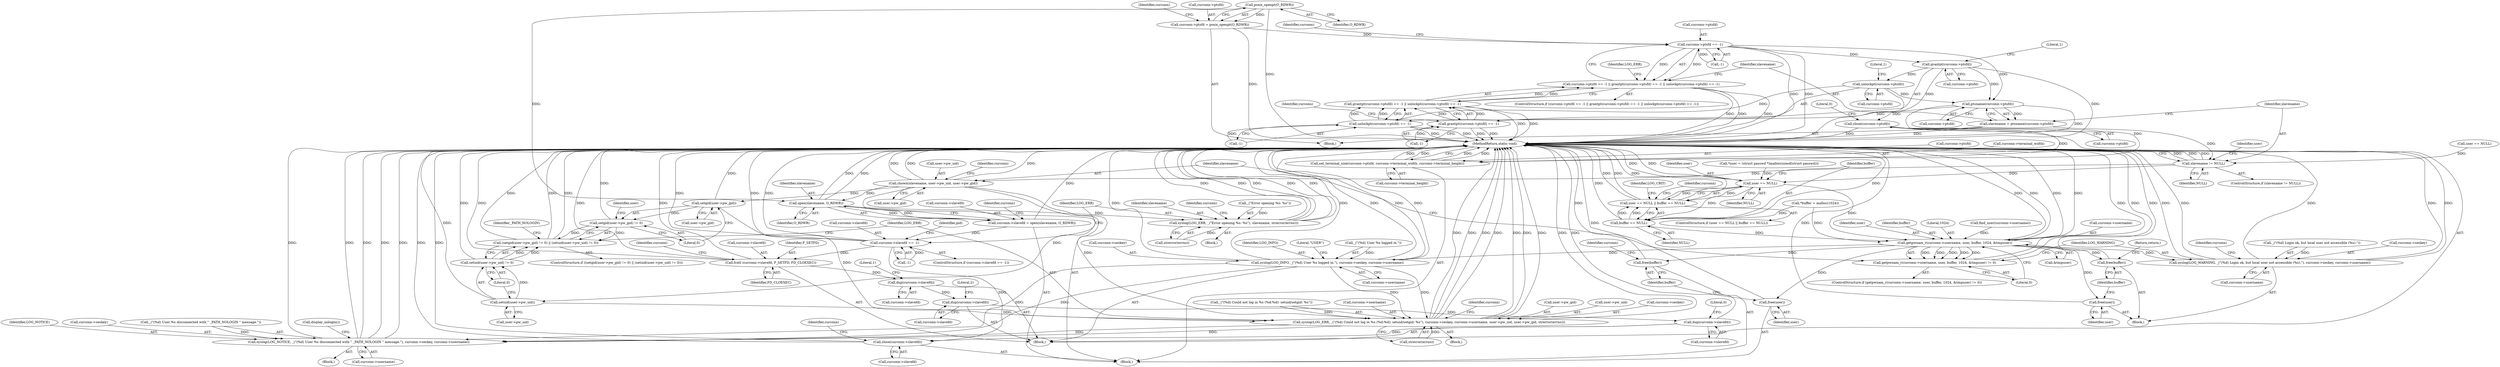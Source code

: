digraph "0_MAC-Telnet_b69d11727d4f0f8cf719c79e3fb700f55ca03e9a_2@API" {
"1000306" [label="(Call,posix_openpt(O_RDWR))"];
"1000302" [label="(Call,curconn->ptsfd = posix_openpt(O_RDWR))"];
"1000310" [label="(Call,curconn->ptsfd == -1)"];
"1000309" [label="(Call,curconn->ptsfd == -1 || grantpt(curconn->ptsfd) == -1 || unlockpt(curconn->ptsfd) == -1)"];
"1000318" [label="(Call,grantpt(curconn->ptsfd))"];
"1000317" [label="(Call,grantpt(curconn->ptsfd) == -1)"];
"1000316" [label="(Call,grantpt(curconn->ptsfd) == -1 || unlockpt(curconn->ptsfd) == -1)"];
"1000325" [label="(Call,unlockpt(curconn->ptsfd))"];
"1000324" [label="(Call,unlockpt(curconn->ptsfd) == -1)"];
"1000345" [label="(Call,ptsname(curconn->ptsfd))"];
"1000343" [label="(Call,slavename = ptsname(curconn->ptsfd))"];
"1000350" [label="(Call,slavename != NULL)"];
"1000375" [label="(Call,user == NULL)"];
"1000374" [label="(Call,user == NULL || buffer == NULL)"];
"1000378" [label="(Call,buffer == NULL)"];
"1000397" [label="(Call,getpwnam_r(curconn->username, user, buffer, 1024, &tmpuser))"];
"1000396" [label="(Call,getpwnam_r(curconn->username, user, buffer, 1024, &tmpuser) != 0)"];
"1000408" [label="(Call,syslog(LOG_WARNING, _(\"(%d) Login ok, but local user not accessible (%s).\"), curconn->seskey, curconn->username))"];
"1000423" [label="(Call,free(user))"];
"1000425" [label="(Call,free(buffer))"];
"1000476" [label="(Call,syslog(LOG_INFO, _(\"(%d) User %s logged in.\"), curconn->seskey, curconn->username))"];
"1000577" [label="(Call,syslog(LOG_ERR, _(\"(%d) Could not log in %s (%d:%d): setuid/setgid: %s\"), curconn->seskey, curconn->username, user->pw_uid, user->pw_gid, strerror(errno)))"];
"1000614" [label="(Call,syslog(LOG_NOTICE, _(\"(%d) User %s disconnected with \" _PATH_NOLOGIN \" message.\"), curconn->seskey, curconn->username))"];
"1000670" [label="(Call,free(user))"];
"1000672" [label="(Call,free(buffer))"];
"1000428" [label="(Call,chown(slavename, user->pw_uid, user->pw_gid))"];
"1000440" [label="(Call,open(slavename, O_RDWR))"];
"1000436" [label="(Call,curconn->slavefd = open(slavename, O_RDWR))"];
"1000444" [label="(Call,curconn->slavefd == -1)"];
"1000527" [label="(Call,fcntl (curconn->slavefd, F_SETFD, FD_CLOEXEC))"];
"1000539" [label="(Call,dup(curconn->slavefd))"];
"1000545" [label="(Call,dup(curconn->slavefd))"];
"1000551" [label="(Call,dup(curconn->slavefd))"];
"1000674" [label="(Call,close(curconn->slavefd))"];
"1000451" [label="(Call,syslog(LOG_ERR, _(\"Error opening %s: %s\"), slavename, strerror(errno)))"];
"1000565" [label="(Call,setgid(user->pw_gid))"];
"1000564" [label="(Call,setgid(user->pw_gid) != 0)"];
"1000563" [label="(Call,(setgid(user->pw_gid) != 0) || (setuid(user->pw_uid) != 0))"];
"1000571" [label="(Call,setuid(user->pw_uid))"];
"1000570" [label="(Call,setuid(user->pw_uid) != 0)"];
"1000533" [label="(Call,close(curconn->ptsfd))"];
"1000683" [label="(Call,set_terminal_size(curconn->ptsfd, curconn->terminal_width, curconn->terminal_height))"];
"1000326" [label="(Call,curconn->ptsfd)"];
"1000453" [label="(Call,_(\"Error opening %s: %s\"))"];
"1000401" [label="(Identifier,user)"];
"1000308" [label="(ControlStructure,if (curconn->ptsfd == -1 || grantpt(curconn->ptsfd) == -1 || unlockpt(curconn->ptsfd) == -1))"];
"1000477" [label="(Identifier,LOG_INFO)"];
"1000672" [label="(Call,free(buffer))"];
"1000469" [label="(Identifier,pid)"];
"1000533" [label="(Call,close(curconn->ptsfd))"];
"1000375" [label="(Call,user == NULL)"];
"1000402" [label="(Identifier,buffer)"];
"1000590" [label="(Call,user->pw_gid)"];
"1000551" [label="(Call,dup(curconn->slavefd))"];
"1000451" [label="(Call,syslog(LOG_ERR, _(\"Error opening %s: %s\"), slavename, strerror(errno)))"];
"1000680" [label="(Identifier,curconn)"];
"1000528" [label="(Call,curconn->slavefd)"];
"1000376" [label="(Identifier,user)"];
"1000573" [label="(Identifier,user)"];
"1000487" [label="(Literal,\"USER\")"];
"1000684" [label="(Call,curconn->ptsfd)"];
"1000345" [label="(Call,ptsname(curconn->ptsfd))"];
"1000383" [label="(Identifier,LOG_CRIT)"];
"1000675" [label="(Call,curconn->slavefd)"];
"1000577" [label="(Call,syslog(LOG_ERR, _(\"(%d) Could not log in %s (%d:%d): setuid/setgid: %s\"), curconn->seskey, curconn->username, user->pw_uid, user->pw_gid, strerror(errno)))"];
"1000377" [label="(Identifier,NULL)"];
"1000352" [label="(Identifier,NULL)"];
"1000532" [label="(Identifier,FD_CLOEXEC)"];
"1000415" [label="(Call,curconn->username)"];
"1000403" [label="(Literal,1024)"];
"1000330" [label="(Literal,1)"];
"1000444" [label="(Call,curconn->slavefd == -1)"];
"1000436" [label="(Call,curconn->slavefd = open(slavename, O_RDWR))"];
"1000309" [label="(Call,curconn->ptsfd == -1 || grantpt(curconn->ptsfd) == -1 || unlockpt(curconn->ptsfd) == -1)"];
"1000314" [label="(Call,-1)"];
"1000614" [label="(Call,syslog(LOG_NOTICE, _(\"(%d) User %s disconnected with \" _PATH_NOLOGIN \" message.\"), curconn->seskey, curconn->username))"];
"1000615" [label="(Identifier,LOG_NOTICE)"];
"1000433" [label="(Call,user->pw_gid)"];
"1000307" [label="(Identifier,O_RDWR)"];
"1000683" [label="(Call,set_terminal_size(curconn->ptsfd, curconn->terminal_width, curconn->terminal_height))"];
"1000437" [label="(Call,curconn->slavefd)"];
"1000455" [label="(Identifier,slavename)"];
"1000302" [label="(Call,curconn->ptsfd = posix_openpt(O_RDWR))"];
"1000587" [label="(Call,user->pw_uid)"];
"1000478" [label="(Call,_(\"(%d) User %s logged in.\"))"];
"1000565" [label="(Call,setgid(user->pw_gid))"];
"1000569" [label="(Literal,0)"];
"1000311" [label="(Call,curconn->ptsfd)"];
"1000319" [label="(Call,curconn->ptsfd)"];
"1000323" [label="(Literal,1)"];
"1000428" [label="(Call,chown(slavename, user->pw_uid, user->pw_gid))"];
"1000346" [label="(Call,curconn->ptsfd)"];
"1000531" [label="(Identifier,F_SETFD)"];
"1000322" [label="(Call,-1)"];
"1000483" [label="(Call,curconn->username)"];
"1000581" [label="(Call,curconn->seskey)"];
"1000459" [label="(Identifier,curconn)"];
"1000575" [label="(Literal,0)"];
"1000687" [label="(Call,curconn->terminal_width)"];
"1000450" [label="(Block,)"];
"1000349" [label="(ControlStructure,if (slavename != NULL))"];
"1000550" [label="(Literal,2)"];
"1000546" [label="(Call,curconn->slavefd)"];
"1000344" [label="(Identifier,slavename)"];
"1000618" [label="(Call,curconn->seskey)"];
"1000353" [label="(Block,)"];
"1000535" [label="(Identifier,curconn)"];
"1000671" [label="(Identifier,user)"];
"1000674" [label="(Call,close(curconn->slavefd))"];
"1000329" [label="(Call,-1)"];
"1000351" [label="(Identifier,slavename)"];
"1000357" [label="(Call,*user = (struct passwd *)malloc(sizeof(struct passwd)))"];
"1000593" [label="(Call,strerror(errno))"];
"1000613" [label="(Block,)"];
"1000430" [label="(Call,user->pw_uid)"];
"1000373" [label="(ControlStructure,if (user == NULL || buffer == NULL))"];
"1000438" [label="(Identifier,curconn)"];
"1000140" [label="(Call,find_user(curconn->username))"];
"1000446" [label="(Identifier,curconn)"];
"1000448" [label="(Call,-1)"];
"1000324" [label="(Call,unlockpt(curconn->ptsfd) == -1)"];
"1000571" [label="(Call,setuid(user->pw_uid))"];
"1000312" [label="(Identifier,curconn)"];
"1000443" [label="(ControlStructure,if (curconn->slavefd == -1))"];
"1000395" [label="(ControlStructure,if (getpwnam_r(curconn->username, user, buffer, 1024, &tmpuser) != 0))"];
"1000690" [label="(Call,curconn->terminal_height)"];
"1000264" [label="(Call,user == NULL)"];
"1000425" [label="(Call,free(buffer))"];
"1000579" [label="(Call,_(\"(%d) Could not log in %s (%d:%d): setuid/setgid: %s\"))"];
"1000616" [label="(Call,_(\"(%d) User %s disconnected with \" _PATH_NOLOGIN \" message.\"))"];
"1000325" [label="(Call,unlockpt(curconn->ptsfd))"];
"1000380" [label="(Identifier,NULL)"];
"1000578" [label="(Identifier,LOG_ERR)"];
"1000426" [label="(Identifier,buffer)"];
"1000564" [label="(Call,setgid(user->pw_gid) != 0)"];
"1000570" [label="(Call,setuid(user->pw_uid) != 0)"];
"1000396" [label="(Call,getpwnam_r(curconn->username, user, buffer, 1024, &tmpuser) != 0)"];
"1000379" [label="(Identifier,buffer)"];
"1000407" [label="(Block,)"];
"1000129" [label="(Block,)"];
"1000408" [label="(Call,syslog(LOG_WARNING, _(\"(%d) Login ok, but local user not accessible (%s).\"), curconn->seskey, curconn->username))"];
"1000320" [label="(Identifier,curconn)"];
"1000419" [label="(Identifier,curconn)"];
"1000406" [label="(Literal,0)"];
"1000310" [label="(Call,curconn->ptsfd == -1)"];
"1000670" [label="(Call,free(user))"];
"1000317" [label="(Call,grantpt(curconn->ptsfd) == -1)"];
"1000673" [label="(Identifier,buffer)"];
"1000442" [label="(Identifier,O_RDWR)"];
"1000576" [label="(Block,)"];
"1000423" [label="(Call,free(user))"];
"1000316" [label="(Call,grantpt(curconn->ptsfd) == -1 || unlockpt(curconn->ptsfd) == -1)"];
"1000397" [label="(Call,getpwnam_r(curconn->username, user, buffer, 1024, &tmpuser))"];
"1000584" [label="(Call,curconn->username)"];
"1000429" [label="(Identifier,slavename)"];
"1000624" [label="(Call,display_nologin())"];
"1000399" [label="(Identifier,curconn)"];
"1000327" [label="(Identifier,curconn)"];
"1000452" [label="(Identifier,LOG_ERR)"];
"1000556" [label="(Literal,0)"];
"1000343" [label="(Call,slavename = ptsname(curconn->ptsfd))"];
"1000456" [label="(Call,strerror(errno))"];
"1000476" [label="(Call,syslog(LOG_INFO, _(\"(%d) User %s logged in.\"), curconn->seskey, curconn->username))"];
"1000563" [label="(Call,(setgid(user->pw_gid) != 0) || (setuid(user->pw_uid) != 0))"];
"1000539" [label="(Call,dup(curconn->slavefd))"];
"1000410" [label="(Call,_(\"(%d) Login ok, but local user not accessible (%s).\"))"];
"1000303" [label="(Call,curconn->ptsfd)"];
"1000545" [label="(Call,dup(curconn->slavefd))"];
"1000333" [label="(Identifier,LOG_ERR)"];
"1000693" [label="(MethodReturn,static void)"];
"1000369" [label="(Call,*buffer = malloc(1024))"];
"1000440" [label="(Call,open(slavename, O_RDWR))"];
"1000534" [label="(Call,curconn->ptsfd)"];
"1000480" [label="(Call,curconn->seskey)"];
"1000527" [label="(Call,fcntl (curconn->slavefd, F_SETFD, FD_CLOEXEC))"];
"1000424" [label="(Identifier,user)"];
"1000427" [label="(Return,return;)"];
"1000398" [label="(Call,curconn->username)"];
"1000552" [label="(Call,curconn->slavefd)"];
"1000318" [label="(Call,grantpt(curconn->ptsfd))"];
"1000621" [label="(Call,curconn->username)"];
"1000441" [label="(Identifier,slavename)"];
"1000306" [label="(Call,posix_openpt(O_RDWR))"];
"1000540" [label="(Call,curconn->slavefd)"];
"1000562" [label="(ControlStructure,if ((setgid(user->pw_gid) != 0) || (setuid(user->pw_uid) != 0)))"];
"1000566" [label="(Call,user->pw_gid)"];
"1000350" [label="(Call,slavename != NULL)"];
"1000676" [label="(Identifier,curconn)"];
"1000544" [label="(Literal,1)"];
"1000606" [label="(Identifier,_PATH_NOLOGIN)"];
"1000378" [label="(Call,buffer == NULL)"];
"1000358" [label="(Identifier,user)"];
"1000472" [label="(Block,)"];
"1000596" [label="(Identifier,curconn)"];
"1000445" [label="(Call,curconn->slavefd)"];
"1000538" [label="(Literal,0)"];
"1000404" [label="(Call,&tmpuser)"];
"1000572" [label="(Call,user->pw_uid)"];
"1000412" [label="(Call,curconn->seskey)"];
"1000409" [label="(Identifier,LOG_WARNING)"];
"1000374" [label="(Call,user == NULL || buffer == NULL)"];
"1000306" -> "1000302"  [label="AST: "];
"1000306" -> "1000307"  [label="CFG: "];
"1000307" -> "1000306"  [label="AST: "];
"1000302" -> "1000306"  [label="CFG: "];
"1000306" -> "1000693"  [label="DDG: "];
"1000306" -> "1000302"  [label="DDG: "];
"1000306" -> "1000440"  [label="DDG: "];
"1000302" -> "1000129"  [label="AST: "];
"1000303" -> "1000302"  [label="AST: "];
"1000312" -> "1000302"  [label="CFG: "];
"1000302" -> "1000693"  [label="DDG: "];
"1000302" -> "1000310"  [label="DDG: "];
"1000310" -> "1000309"  [label="AST: "];
"1000310" -> "1000314"  [label="CFG: "];
"1000311" -> "1000310"  [label="AST: "];
"1000314" -> "1000310"  [label="AST: "];
"1000320" -> "1000310"  [label="CFG: "];
"1000309" -> "1000310"  [label="CFG: "];
"1000310" -> "1000693"  [label="DDG: "];
"1000310" -> "1000693"  [label="DDG: "];
"1000310" -> "1000309"  [label="DDG: "];
"1000310" -> "1000309"  [label="DDG: "];
"1000314" -> "1000310"  [label="DDG: "];
"1000310" -> "1000318"  [label="DDG: "];
"1000310" -> "1000345"  [label="DDG: "];
"1000309" -> "1000308"  [label="AST: "];
"1000309" -> "1000316"  [label="CFG: "];
"1000316" -> "1000309"  [label="AST: "];
"1000333" -> "1000309"  [label="CFG: "];
"1000344" -> "1000309"  [label="CFG: "];
"1000309" -> "1000693"  [label="DDG: "];
"1000309" -> "1000693"  [label="DDG: "];
"1000309" -> "1000693"  [label="DDG: "];
"1000316" -> "1000309"  [label="DDG: "];
"1000316" -> "1000309"  [label="DDG: "];
"1000318" -> "1000317"  [label="AST: "];
"1000318" -> "1000319"  [label="CFG: "];
"1000319" -> "1000318"  [label="AST: "];
"1000323" -> "1000318"  [label="CFG: "];
"1000318" -> "1000693"  [label="DDG: "];
"1000318" -> "1000317"  [label="DDG: "];
"1000318" -> "1000325"  [label="DDG: "];
"1000318" -> "1000345"  [label="DDG: "];
"1000317" -> "1000316"  [label="AST: "];
"1000317" -> "1000322"  [label="CFG: "];
"1000322" -> "1000317"  [label="AST: "];
"1000327" -> "1000317"  [label="CFG: "];
"1000316" -> "1000317"  [label="CFG: "];
"1000317" -> "1000693"  [label="DDG: "];
"1000317" -> "1000693"  [label="DDG: "];
"1000317" -> "1000316"  [label="DDG: "];
"1000317" -> "1000316"  [label="DDG: "];
"1000322" -> "1000317"  [label="DDG: "];
"1000316" -> "1000324"  [label="CFG: "];
"1000324" -> "1000316"  [label="AST: "];
"1000316" -> "1000693"  [label="DDG: "];
"1000316" -> "1000693"  [label="DDG: "];
"1000324" -> "1000316"  [label="DDG: "];
"1000324" -> "1000316"  [label="DDG: "];
"1000325" -> "1000324"  [label="AST: "];
"1000325" -> "1000326"  [label="CFG: "];
"1000326" -> "1000325"  [label="AST: "];
"1000330" -> "1000325"  [label="CFG: "];
"1000325" -> "1000693"  [label="DDG: "];
"1000325" -> "1000324"  [label="DDG: "];
"1000325" -> "1000345"  [label="DDG: "];
"1000324" -> "1000329"  [label="CFG: "];
"1000329" -> "1000324"  [label="AST: "];
"1000324" -> "1000693"  [label="DDG: "];
"1000324" -> "1000693"  [label="DDG: "];
"1000329" -> "1000324"  [label="DDG: "];
"1000345" -> "1000343"  [label="AST: "];
"1000345" -> "1000346"  [label="CFG: "];
"1000346" -> "1000345"  [label="AST: "];
"1000343" -> "1000345"  [label="CFG: "];
"1000345" -> "1000693"  [label="DDG: "];
"1000345" -> "1000343"  [label="DDG: "];
"1000345" -> "1000533"  [label="DDG: "];
"1000345" -> "1000683"  [label="DDG: "];
"1000343" -> "1000129"  [label="AST: "];
"1000344" -> "1000343"  [label="AST: "];
"1000351" -> "1000343"  [label="CFG: "];
"1000343" -> "1000693"  [label="DDG: "];
"1000343" -> "1000350"  [label="DDG: "];
"1000350" -> "1000349"  [label="AST: "];
"1000350" -> "1000352"  [label="CFG: "];
"1000351" -> "1000350"  [label="AST: "];
"1000352" -> "1000350"  [label="AST: "];
"1000358" -> "1000350"  [label="CFG: "];
"1000693" -> "1000350"  [label="CFG: "];
"1000350" -> "1000693"  [label="DDG: "];
"1000350" -> "1000693"  [label="DDG: "];
"1000350" -> "1000693"  [label="DDG: "];
"1000264" -> "1000350"  [label="DDG: "];
"1000350" -> "1000375"  [label="DDG: "];
"1000350" -> "1000428"  [label="DDG: "];
"1000375" -> "1000374"  [label="AST: "];
"1000375" -> "1000377"  [label="CFG: "];
"1000376" -> "1000375"  [label="AST: "];
"1000377" -> "1000375"  [label="AST: "];
"1000379" -> "1000375"  [label="CFG: "];
"1000374" -> "1000375"  [label="CFG: "];
"1000375" -> "1000693"  [label="DDG: "];
"1000375" -> "1000693"  [label="DDG: "];
"1000375" -> "1000374"  [label="DDG: "];
"1000375" -> "1000374"  [label="DDG: "];
"1000357" -> "1000375"  [label="DDG: "];
"1000375" -> "1000378"  [label="DDG: "];
"1000375" -> "1000397"  [label="DDG: "];
"1000374" -> "1000373"  [label="AST: "];
"1000374" -> "1000378"  [label="CFG: "];
"1000378" -> "1000374"  [label="AST: "];
"1000383" -> "1000374"  [label="CFG: "];
"1000399" -> "1000374"  [label="CFG: "];
"1000374" -> "1000693"  [label="DDG: "];
"1000374" -> "1000693"  [label="DDG: "];
"1000374" -> "1000693"  [label="DDG: "];
"1000378" -> "1000374"  [label="DDG: "];
"1000378" -> "1000374"  [label="DDG: "];
"1000378" -> "1000380"  [label="CFG: "];
"1000379" -> "1000378"  [label="AST: "];
"1000380" -> "1000378"  [label="AST: "];
"1000378" -> "1000693"  [label="DDG: "];
"1000378" -> "1000693"  [label="DDG: "];
"1000369" -> "1000378"  [label="DDG: "];
"1000378" -> "1000397"  [label="DDG: "];
"1000397" -> "1000396"  [label="AST: "];
"1000397" -> "1000404"  [label="CFG: "];
"1000398" -> "1000397"  [label="AST: "];
"1000401" -> "1000397"  [label="AST: "];
"1000402" -> "1000397"  [label="AST: "];
"1000403" -> "1000397"  [label="AST: "];
"1000404" -> "1000397"  [label="AST: "];
"1000406" -> "1000397"  [label="CFG: "];
"1000397" -> "1000693"  [label="DDG: "];
"1000397" -> "1000693"  [label="DDG: "];
"1000397" -> "1000693"  [label="DDG: "];
"1000397" -> "1000693"  [label="DDG: "];
"1000397" -> "1000396"  [label="DDG: "];
"1000397" -> "1000396"  [label="DDG: "];
"1000397" -> "1000396"  [label="DDG: "];
"1000397" -> "1000396"  [label="DDG: "];
"1000397" -> "1000396"  [label="DDG: "];
"1000140" -> "1000397"  [label="DDG: "];
"1000369" -> "1000397"  [label="DDG: "];
"1000397" -> "1000408"  [label="DDG: "];
"1000397" -> "1000423"  [label="DDG: "];
"1000397" -> "1000425"  [label="DDG: "];
"1000397" -> "1000476"  [label="DDG: "];
"1000397" -> "1000670"  [label="DDG: "];
"1000397" -> "1000672"  [label="DDG: "];
"1000396" -> "1000395"  [label="AST: "];
"1000396" -> "1000406"  [label="CFG: "];
"1000406" -> "1000396"  [label="AST: "];
"1000409" -> "1000396"  [label="CFG: "];
"1000429" -> "1000396"  [label="CFG: "];
"1000396" -> "1000693"  [label="DDG: "];
"1000396" -> "1000693"  [label="DDG: "];
"1000408" -> "1000407"  [label="AST: "];
"1000408" -> "1000415"  [label="CFG: "];
"1000409" -> "1000408"  [label="AST: "];
"1000410" -> "1000408"  [label="AST: "];
"1000412" -> "1000408"  [label="AST: "];
"1000415" -> "1000408"  [label="AST: "];
"1000419" -> "1000408"  [label="CFG: "];
"1000408" -> "1000693"  [label="DDG: "];
"1000408" -> "1000693"  [label="DDG: "];
"1000408" -> "1000693"  [label="DDG: "];
"1000408" -> "1000693"  [label="DDG: "];
"1000408" -> "1000693"  [label="DDG: "];
"1000410" -> "1000408"  [label="DDG: "];
"1000423" -> "1000407"  [label="AST: "];
"1000423" -> "1000424"  [label="CFG: "];
"1000424" -> "1000423"  [label="AST: "];
"1000426" -> "1000423"  [label="CFG: "];
"1000423" -> "1000693"  [label="DDG: "];
"1000425" -> "1000407"  [label="AST: "];
"1000425" -> "1000426"  [label="CFG: "];
"1000426" -> "1000425"  [label="AST: "];
"1000427" -> "1000425"  [label="CFG: "];
"1000425" -> "1000693"  [label="DDG: "];
"1000476" -> "1000472"  [label="AST: "];
"1000476" -> "1000483"  [label="CFG: "];
"1000477" -> "1000476"  [label="AST: "];
"1000478" -> "1000476"  [label="AST: "];
"1000480" -> "1000476"  [label="AST: "];
"1000483" -> "1000476"  [label="AST: "];
"1000487" -> "1000476"  [label="CFG: "];
"1000476" -> "1000693"  [label="DDG: "];
"1000476" -> "1000693"  [label="DDG: "];
"1000476" -> "1000693"  [label="DDG: "];
"1000476" -> "1000693"  [label="DDG: "];
"1000476" -> "1000693"  [label="DDG: "];
"1000478" -> "1000476"  [label="DDG: "];
"1000476" -> "1000577"  [label="DDG: "];
"1000476" -> "1000577"  [label="DDG: "];
"1000476" -> "1000614"  [label="DDG: "];
"1000476" -> "1000614"  [label="DDG: "];
"1000577" -> "1000576"  [label="AST: "];
"1000577" -> "1000593"  [label="CFG: "];
"1000578" -> "1000577"  [label="AST: "];
"1000579" -> "1000577"  [label="AST: "];
"1000581" -> "1000577"  [label="AST: "];
"1000584" -> "1000577"  [label="AST: "];
"1000587" -> "1000577"  [label="AST: "];
"1000590" -> "1000577"  [label="AST: "];
"1000593" -> "1000577"  [label="AST: "];
"1000596" -> "1000577"  [label="CFG: "];
"1000577" -> "1000693"  [label="DDG: "];
"1000577" -> "1000693"  [label="DDG: "];
"1000577" -> "1000693"  [label="DDG: "];
"1000577" -> "1000693"  [label="DDG: "];
"1000577" -> "1000693"  [label="DDG: "];
"1000577" -> "1000693"  [label="DDG: "];
"1000577" -> "1000693"  [label="DDG: "];
"1000577" -> "1000693"  [label="DDG: "];
"1000579" -> "1000577"  [label="DDG: "];
"1000571" -> "1000577"  [label="DDG: "];
"1000428" -> "1000577"  [label="DDG: "];
"1000565" -> "1000577"  [label="DDG: "];
"1000593" -> "1000577"  [label="DDG: "];
"1000577" -> "1000614"  [label="DDG: "];
"1000577" -> "1000614"  [label="DDG: "];
"1000614" -> "1000613"  [label="AST: "];
"1000614" -> "1000621"  [label="CFG: "];
"1000615" -> "1000614"  [label="AST: "];
"1000616" -> "1000614"  [label="AST: "];
"1000618" -> "1000614"  [label="AST: "];
"1000621" -> "1000614"  [label="AST: "];
"1000624" -> "1000614"  [label="CFG: "];
"1000614" -> "1000693"  [label="DDG: "];
"1000614" -> "1000693"  [label="DDG: "];
"1000614" -> "1000693"  [label="DDG: "];
"1000614" -> "1000693"  [label="DDG: "];
"1000614" -> "1000693"  [label="DDG: "];
"1000616" -> "1000614"  [label="DDG: "];
"1000670" -> "1000353"  [label="AST: "];
"1000670" -> "1000671"  [label="CFG: "];
"1000671" -> "1000670"  [label="AST: "];
"1000673" -> "1000670"  [label="CFG: "];
"1000670" -> "1000693"  [label="DDG: "];
"1000672" -> "1000353"  [label="AST: "];
"1000672" -> "1000673"  [label="CFG: "];
"1000673" -> "1000672"  [label="AST: "];
"1000676" -> "1000672"  [label="CFG: "];
"1000672" -> "1000693"  [label="DDG: "];
"1000428" -> "1000353"  [label="AST: "];
"1000428" -> "1000433"  [label="CFG: "];
"1000429" -> "1000428"  [label="AST: "];
"1000430" -> "1000428"  [label="AST: "];
"1000433" -> "1000428"  [label="AST: "];
"1000438" -> "1000428"  [label="CFG: "];
"1000428" -> "1000693"  [label="DDG: "];
"1000428" -> "1000693"  [label="DDG: "];
"1000428" -> "1000693"  [label="DDG: "];
"1000428" -> "1000440"  [label="DDG: "];
"1000428" -> "1000565"  [label="DDG: "];
"1000428" -> "1000571"  [label="DDG: "];
"1000440" -> "1000436"  [label="AST: "];
"1000440" -> "1000442"  [label="CFG: "];
"1000441" -> "1000440"  [label="AST: "];
"1000442" -> "1000440"  [label="AST: "];
"1000436" -> "1000440"  [label="CFG: "];
"1000440" -> "1000693"  [label="DDG: "];
"1000440" -> "1000693"  [label="DDG: "];
"1000440" -> "1000436"  [label="DDG: "];
"1000440" -> "1000436"  [label="DDG: "];
"1000440" -> "1000451"  [label="DDG: "];
"1000436" -> "1000353"  [label="AST: "];
"1000437" -> "1000436"  [label="AST: "];
"1000446" -> "1000436"  [label="CFG: "];
"1000436" -> "1000693"  [label="DDG: "];
"1000436" -> "1000444"  [label="DDG: "];
"1000444" -> "1000443"  [label="AST: "];
"1000444" -> "1000448"  [label="CFG: "];
"1000445" -> "1000444"  [label="AST: "];
"1000448" -> "1000444"  [label="AST: "];
"1000452" -> "1000444"  [label="CFG: "];
"1000469" -> "1000444"  [label="CFG: "];
"1000444" -> "1000693"  [label="DDG: "];
"1000444" -> "1000693"  [label="DDG: "];
"1000444" -> "1000693"  [label="DDG: "];
"1000448" -> "1000444"  [label="DDG: "];
"1000444" -> "1000527"  [label="DDG: "];
"1000444" -> "1000674"  [label="DDG: "];
"1000527" -> "1000472"  [label="AST: "];
"1000527" -> "1000532"  [label="CFG: "];
"1000528" -> "1000527"  [label="AST: "];
"1000531" -> "1000527"  [label="AST: "];
"1000532" -> "1000527"  [label="AST: "];
"1000535" -> "1000527"  [label="CFG: "];
"1000527" -> "1000693"  [label="DDG: "];
"1000527" -> "1000693"  [label="DDG: "];
"1000527" -> "1000693"  [label="DDG: "];
"1000527" -> "1000539"  [label="DDG: "];
"1000539" -> "1000472"  [label="AST: "];
"1000539" -> "1000540"  [label="CFG: "];
"1000540" -> "1000539"  [label="AST: "];
"1000544" -> "1000539"  [label="CFG: "];
"1000539" -> "1000545"  [label="DDG: "];
"1000545" -> "1000472"  [label="AST: "];
"1000545" -> "1000546"  [label="CFG: "];
"1000546" -> "1000545"  [label="AST: "];
"1000550" -> "1000545"  [label="CFG: "];
"1000545" -> "1000551"  [label="DDG: "];
"1000551" -> "1000472"  [label="AST: "];
"1000551" -> "1000552"  [label="CFG: "];
"1000552" -> "1000551"  [label="AST: "];
"1000556" -> "1000551"  [label="CFG: "];
"1000551" -> "1000693"  [label="DDG: "];
"1000551" -> "1000674"  [label="DDG: "];
"1000674" -> "1000353"  [label="AST: "];
"1000674" -> "1000675"  [label="CFG: "];
"1000675" -> "1000674"  [label="AST: "];
"1000680" -> "1000674"  [label="CFG: "];
"1000674" -> "1000693"  [label="DDG: "];
"1000674" -> "1000693"  [label="DDG: "];
"1000451" -> "1000450"  [label="AST: "];
"1000451" -> "1000456"  [label="CFG: "];
"1000452" -> "1000451"  [label="AST: "];
"1000453" -> "1000451"  [label="AST: "];
"1000455" -> "1000451"  [label="AST: "];
"1000456" -> "1000451"  [label="AST: "];
"1000459" -> "1000451"  [label="CFG: "];
"1000451" -> "1000693"  [label="DDG: "];
"1000451" -> "1000693"  [label="DDG: "];
"1000451" -> "1000693"  [label="DDG: "];
"1000451" -> "1000693"  [label="DDG: "];
"1000451" -> "1000693"  [label="DDG: "];
"1000453" -> "1000451"  [label="DDG: "];
"1000456" -> "1000451"  [label="DDG: "];
"1000565" -> "1000564"  [label="AST: "];
"1000565" -> "1000566"  [label="CFG: "];
"1000566" -> "1000565"  [label="AST: "];
"1000569" -> "1000565"  [label="CFG: "];
"1000565" -> "1000693"  [label="DDG: "];
"1000565" -> "1000564"  [label="DDG: "];
"1000564" -> "1000563"  [label="AST: "];
"1000564" -> "1000569"  [label="CFG: "];
"1000569" -> "1000564"  [label="AST: "];
"1000573" -> "1000564"  [label="CFG: "];
"1000563" -> "1000564"  [label="CFG: "];
"1000564" -> "1000693"  [label="DDG: "];
"1000564" -> "1000563"  [label="DDG: "];
"1000564" -> "1000563"  [label="DDG: "];
"1000563" -> "1000562"  [label="AST: "];
"1000563" -> "1000570"  [label="CFG: "];
"1000570" -> "1000563"  [label="AST: "];
"1000578" -> "1000563"  [label="CFG: "];
"1000606" -> "1000563"  [label="CFG: "];
"1000563" -> "1000693"  [label="DDG: "];
"1000563" -> "1000693"  [label="DDG: "];
"1000563" -> "1000693"  [label="DDG: "];
"1000570" -> "1000563"  [label="DDG: "];
"1000570" -> "1000563"  [label="DDG: "];
"1000571" -> "1000570"  [label="AST: "];
"1000571" -> "1000572"  [label="CFG: "];
"1000572" -> "1000571"  [label="AST: "];
"1000575" -> "1000571"  [label="CFG: "];
"1000571" -> "1000693"  [label="DDG: "];
"1000571" -> "1000570"  [label="DDG: "];
"1000570" -> "1000575"  [label="CFG: "];
"1000575" -> "1000570"  [label="AST: "];
"1000570" -> "1000693"  [label="DDG: "];
"1000533" -> "1000472"  [label="AST: "];
"1000533" -> "1000534"  [label="CFG: "];
"1000534" -> "1000533"  [label="AST: "];
"1000538" -> "1000533"  [label="CFG: "];
"1000533" -> "1000693"  [label="DDG: "];
"1000533" -> "1000683"  [label="DDG: "];
"1000683" -> "1000353"  [label="AST: "];
"1000683" -> "1000690"  [label="CFG: "];
"1000684" -> "1000683"  [label="AST: "];
"1000687" -> "1000683"  [label="AST: "];
"1000690" -> "1000683"  [label="AST: "];
"1000693" -> "1000683"  [label="CFG: "];
"1000683" -> "1000693"  [label="DDG: "];
"1000683" -> "1000693"  [label="DDG: "];
"1000683" -> "1000693"  [label="DDG: "];
"1000683" -> "1000693"  [label="DDG: "];
}
